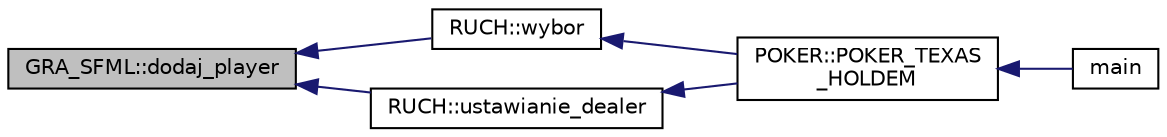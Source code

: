 digraph "GRA_SFML::dodaj_player"
{
  edge [fontname="Helvetica",fontsize="10",labelfontname="Helvetica",labelfontsize="10"];
  node [fontname="Helvetica",fontsize="10",shape=record];
  rankdir="LR";
  Node44 [label="GRA_SFML::dodaj_player",height=0.2,width=0.4,color="black", fillcolor="grey75", style="filled", fontcolor="black"];
  Node44 -> Node45 [dir="back",color="midnightblue",fontsize="10",style="solid",fontname="Helvetica"];
  Node45 [label="RUCH::wybor",height=0.2,width=0.4,color="black", fillcolor="white", style="filled",URL="$class_r_u_c_h.html#a2bec8317c8f79892b03a5f02c4534cbd"];
  Node45 -> Node46 [dir="back",color="midnightblue",fontsize="10",style="solid",fontname="Helvetica"];
  Node46 [label="POKER::POKER_TEXAS\l_HOLDEM",height=0.2,width=0.4,color="black", fillcolor="white", style="filled",URL="$class_p_o_k_e_r.html#a1d4eb473893f8f365295141db9542078"];
  Node46 -> Node47 [dir="back",color="midnightblue",fontsize="10",style="solid",fontname="Helvetica"];
  Node47 [label="main",height=0.2,width=0.4,color="black", fillcolor="white", style="filled",URL="$_m_a_i_n_8cpp.html#ae66f6b31b5ad750f1fe042a706a4e3d4"];
  Node44 -> Node48 [dir="back",color="midnightblue",fontsize="10",style="solid",fontname="Helvetica"];
  Node48 [label="RUCH::ustawianie_dealer",height=0.2,width=0.4,color="black", fillcolor="white", style="filled",URL="$class_r_u_c_h.html#a8c66609850fee7a5fd660010f4ae844f"];
  Node48 -> Node46 [dir="back",color="midnightblue",fontsize="10",style="solid",fontname="Helvetica"];
}
